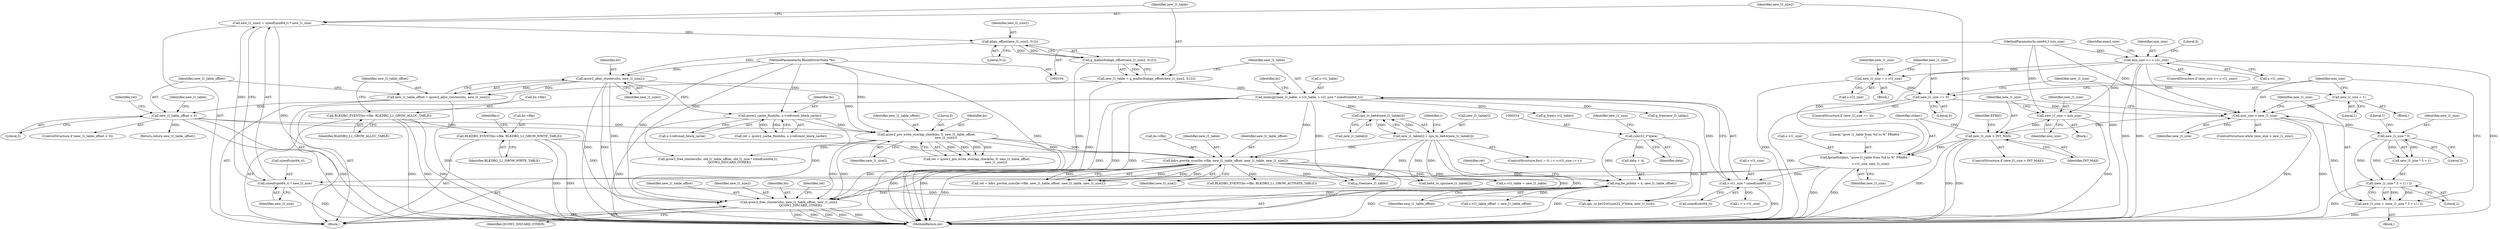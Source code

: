 digraph "1_qemu_cab60de930684c33f67d4e32c7509b567f8c445b@API" {
"1000382" [label="(Call,qcow2_free_clusters(bs, new_l1_table_offset, new_l1_size2,\n                        QCOW2_DISCARD_OTHER))"];
"1000226" [label="(Call,qcow2_cache_flush(bs, s->refcount_block_cache))"];
"1000212" [label="(Call,qcow2_alloc_clusters(bs, new_l1_size2))"];
"1000105" [label="(MethodParameterIn,BlockDriverState *bs)"];
"1000191" [label="(Call,align_offset(new_l1_size2, 512))"];
"1000182" [label="(Call,new_l1_size2 = sizeof(uint64_t) * new_l1_size)"];
"1000184" [label="(Call,sizeof(uint64_t) * new_l1_size)"];
"1000175" [label="(Call,fprintf(stderr, \"grow l1_table from %d to %\" PRId64 \"\n\",\n            s->l1_size, new_l1_size))"];
"1000125" [label="(Call,min_size <= s->l1_size)"];
"1000106" [label="(MethodParameterIn,uint64_t min_size)"];
"1000168" [label="(Call,new_l1_size > INT_MAX)"];
"1000135" [label="(Call,new_l1_size = min_size)"];
"1000154" [label="(Call,min_size > new_l1_size)"];
"1000158" [label="(Call,new_l1_size = (new_l1_size * 3 + 1) / 2)"];
"1000160" [label="(Call,(new_l1_size * 3 + 1) / 2)"];
"1000162" [label="(Call,new_l1_size * 3)"];
"1000150" [label="(Call,new_l1_size = 1)"];
"1000146" [label="(Call,new_l1_size == 0)"];
"1000140" [label="(Call,new_l1_size = s->l1_size)"];
"1000239" [label="(Call,qcow2_pre_write_overlap_check(bs, 0, new_l1_table_offset,\n                                        new_l1_size2))"];
"1000216" [label="(Call,new_l1_table_offset < 0)"];
"1000210" [label="(Call,new_l1_table_offset = qcow2_alloc_clusters(bs, new_l1_size2))"];
"1000276" [label="(Call,bdrv_pwrite_sync(bs->file, new_l1_table_offset, new_l1_table, new_l1_size2))"];
"1000250" [label="(Call,BLKDBG_EVENT(bs->file, BLKDBG_L1_GROW_WRITE_TABLE))"];
"1000205" [label="(Call,BLKDBG_EVENT(bs->file, BLKDBG_L1_GROW_ALLOC_TABLE))"];
"1000194" [label="(Call,memcpy(new_l1_table, s->l1_table, s->l1_size * sizeof(uint64_t)))"];
"1000188" [label="(Call,new_l1_table = g_malloc0(align_offset(new_l1_size2, 512)))"];
"1000190" [label="(Call,g_malloc0(align_offset(new_l1_size2, 512)))"];
"1000199" [label="(Call,s->l1_size * sizeof(uint64_t))"];
"1000266" [label="(Call,new_l1_table[i] = cpu_to_be64(new_l1_table[i]))"];
"1000270" [label="(Call,cpu_to_be64(new_l1_table[i]))"];
"1000317" [label="(Call,stq_be_p(data + 4, new_l1_table_offset))"];
"1000313" [label="(Call,(uint32_t*)data)"];
"1000227" [label="(Identifier,bs)"];
"1000307" [label="(Call,BLKDBG_EVENT(bs->file, BLKDBG_L1_GROW_ACTIVATE_TABLE))"];
"1000141" [label="(Identifier,new_l1_size)"];
"1000162" [label="(Call,new_l1_size * 3)"];
"1000160" [label="(Call,(new_l1_size * 3 + 1) / 2)"];
"1000193" [label="(Literal,512)"];
"1000156" [label="(Identifier,new_l1_size)"];
"1000277" [label="(Call,bs->file)"];
"1000184" [label="(Call,sizeof(uint64_t) * new_l1_size)"];
"1000165" [label="(Literal,1)"];
"1000152" [label="(Literal,1)"];
"1000254" [label="(Identifier,BLKDBG_L1_GROW_WRITE_TABLE)"];
"1000243" [label="(Identifier,new_l1_size2)"];
"1000212" [label="(Call,qcow2_alloc_clusters(bs, new_l1_size2))"];
"1000210" [label="(Call,new_l1_table_offset = qcow2_alloc_clusters(bs, new_l1_size2))"];
"1000157" [label="(Block,)"];
"1000218" [label="(Literal,0)"];
"1000194" [label="(Call,memcpy(new_l1_table, s->l1_table, s->l1_size * sizeof(uint64_t)))"];
"1000139" [label="(Block,)"];
"1000159" [label="(Identifier,new_l1_size)"];
"1000242" [label="(Identifier,new_l1_table_offset)"];
"1000255" [label="(ControlStructure,for(i = 0; i < s->l1_size; i++))"];
"1000188" [label="(Call,new_l1_table = g_malloc0(align_offset(new_l1_size2, 512)))"];
"1000221" [label="(Identifier,new_l1_table)"];
"1000187" [label="(Identifier,new_l1_size)"];
"1000200" [label="(Call,s->l1_size)"];
"1000267" [label="(Call,new_l1_table[i])"];
"1000106" [label="(MethodParameterIn,uint64_t min_size)"];
"1000183" [label="(Identifier,new_l1_size2)"];
"1000354" [label="(Call,s->l1_table = new_l1_table)"];
"1000225" [label="(Identifier,ret)"];
"1000321" [label="(Identifier,new_l1_table_offset)"];
"1000140" [label="(Call,new_l1_size = s->l1_size)"];
"1000154" [label="(Call,min_size > new_l1_size)"];
"1000215" [label="(ControlStructure,if (new_l1_table_offset < 0))"];
"1000382" [label="(Call,qcow2_free_clusters(bs, new_l1_table_offset, new_l1_size2,\n                        QCOW2_DISCARD_OTHER))"];
"1000203" [label="(Call,sizeof(uint64_t))"];
"1000281" [label="(Identifier,new_l1_table)"];
"1000251" [label="(Call,bs->file)"];
"1000168" [label="(Call,new_l1_size > INT_MAX)"];
"1000181" [label="(Identifier,new_l1_size)"];
"1000217" [label="(Identifier,new_l1_table_offset)"];
"1000274" [label="(Call,ret = bdrv_pwrite_sync(bs->file, new_l1_table_offset, new_l1_table, new_l1_size2))"];
"1000174" [label="(Identifier,EFBIG)"];
"1000137" [label="(Identifier,min_size)"];
"1000124" [label="(ControlStructure,if (min_size <= s->l1_size))"];
"1000318" [label="(Call,data + 4)"];
"1000214" [label="(Identifier,new_l1_size2)"];
"1000176" [label="(Identifier,stderr)"];
"1000147" [label="(Identifier,new_l1_size)"];
"1000146" [label="(Call,new_l1_size == 0)"];
"1000213" [label="(Identifier,bs)"];
"1000323" [label="(Identifier,ret)"];
"1000349" [label="(Call,s->l1_table_offset = new_l1_table_offset)"];
"1000224" [label="(Call,ret = qcow2_cache_flush(bs, s->refcount_block_cache))"];
"1000127" [label="(Call,s->l1_size)"];
"1000241" [label="(Literal,0)"];
"1000175" [label="(Call,fprintf(stderr, \"grow l1_table from %d to %\" PRId64 \"\n\",\n            s->l1_size, new_l1_size))"];
"1000380" [label="(Call,g_free(new_l1_table))"];
"1000178" [label="(Call,s->l1_size)"];
"1000266" [label="(Call,new_l1_table[i] = cpu_to_be64(new_l1_table[i]))"];
"1000228" [label="(Call,s->refcount_block_cache)"];
"1000270" [label="(Call,cpu_to_be64(new_l1_table[i]))"];
"1000170" [label="(Identifier,INT_MAX)"];
"1000161" [label="(Call,new_l1_size * 3 + 1)"];
"1000166" [label="(Literal,2)"];
"1000384" [label="(Identifier,new_l1_table_offset)"];
"1000222" [label="(Return,return new_l1_table_offset;)"];
"1000134" [label="(Block,)"];
"1000259" [label="(Call,i < s->l1_size)"];
"1000385" [label="(Identifier,new_l1_size2)"];
"1000315" [label="(Identifier,data)"];
"1000386" [label="(Identifier,QCOW2_DISCARD_OTHER)"];
"1000169" [label="(Identifier,new_l1_size)"];
"1000240" [label="(Identifier,bs)"];
"1000280" [label="(Identifier,new_l1_table_offset)"];
"1000196" [label="(Call,s->l1_table)"];
"1000150" [label="(Call,new_l1_size = 1)"];
"1000389" [label="(MethodReturn,int)"];
"1000265" [label="(Identifier,i)"];
"1000316" [label="(Identifier,new_l1_size)"];
"1000151" [label="(Identifier,new_l1_size)"];
"1000126" [label="(Identifier,min_size)"];
"1000153" [label="(ControlStructure,while (min_size > new_l1_size))"];
"1000303" [label="(Call,be64_to_cpu(new_l1_table[i]))"];
"1000164" [label="(Literal,3)"];
"1000383" [label="(Identifier,bs)"];
"1000340" [label="(Call,g_free(s->l1_table))"];
"1000192" [label="(Identifier,new_l1_size2)"];
"1000177" [label="(Literal,\"grow l1_table from %d to %\" PRId64 \"\n\")"];
"1000195" [label="(Identifier,new_l1_table)"];
"1000105" [label="(MethodParameterIn,BlockDriverState *bs)"];
"1000182" [label="(Call,new_l1_size2 = sizeof(uint64_t) * new_l1_size)"];
"1000257" [label="(Identifier,i)"];
"1000131" [label="(Literal,0)"];
"1000148" [label="(Literal,0)"];
"1000271" [label="(Call,new_l1_table[i])"];
"1000226" [label="(Call,qcow2_cache_flush(bs, s->refcount_block_cache))"];
"1000237" [label="(Call,ret = qcow2_pre_write_overlap_check(bs, 0, new_l1_table_offset,\n                                        new_l1_size2))"];
"1000209" [label="(Identifier,BLKDBG_L1_GROW_ALLOC_TABLE)"];
"1000145" [label="(ControlStructure,if (new_l1_size == 0))"];
"1000206" [label="(Call,bs->file)"];
"1000142" [label="(Call,s->l1_size)"];
"1000369" [label="(Call,qcow2_free_clusters(bs, old_l1_table_offset, old_l1_size * sizeof(uint64_t),\n                        QCOW2_DISCARD_OTHER))"];
"1000135" [label="(Call,new_l1_size = min_size)"];
"1000205" [label="(Call,BLKDBG_EVENT(bs->file, BLKDBG_L1_GROW_ALLOC_TABLE))"];
"1000207" [label="(Identifier,bs)"];
"1000185" [label="(Call,sizeof(uint64_t))"];
"1000312" [label="(Call,cpu_to_be32w((uint32_t*)data, new_l1_size))"];
"1000250" [label="(Call,BLKDBG_EVENT(bs->file, BLKDBG_L1_GROW_WRITE_TABLE))"];
"1000149" [label="(Block,)"];
"1000211" [label="(Identifier,new_l1_table_offset)"];
"1000167" [label="(ControlStructure,if (new_l1_size > INT_MAX))"];
"1000317" [label="(Call,stq_be_p(data + 4, new_l1_table_offset))"];
"1000189" [label="(Identifier,new_l1_table)"];
"1000276" [label="(Call,bdrv_pwrite_sync(bs->file, new_l1_table_offset, new_l1_table, new_l1_size2))"];
"1000282" [label="(Identifier,new_l1_size2)"];
"1000216" [label="(Call,new_l1_table_offset < 0)"];
"1000125" [label="(Call,min_size <= s->l1_size)"];
"1000388" [label="(Identifier,ret)"];
"1000163" [label="(Identifier,new_l1_size)"];
"1000190" [label="(Call,g_malloc0(align_offset(new_l1_size2, 512)))"];
"1000313" [label="(Call,(uint32_t*)data)"];
"1000136" [label="(Identifier,new_l1_size)"];
"1000191" [label="(Call,align_offset(new_l1_size2, 512))"];
"1000155" [label="(Identifier,min_size)"];
"1000133" [label="(Identifier,exact_size)"];
"1000158" [label="(Call,new_l1_size = (new_l1_size * 3 + 1) / 2)"];
"1000220" [label="(Call,g_free(new_l1_table))"];
"1000199" [label="(Call,s->l1_size * sizeof(uint64_t))"];
"1000108" [label="(Block,)"];
"1000239" [label="(Call,qcow2_pre_write_overlap_check(bs, 0, new_l1_table_offset,\n                                        new_l1_size2))"];
"1000382" -> "1000108"  [label="AST: "];
"1000382" -> "1000386"  [label="CFG: "];
"1000383" -> "1000382"  [label="AST: "];
"1000384" -> "1000382"  [label="AST: "];
"1000385" -> "1000382"  [label="AST: "];
"1000386" -> "1000382"  [label="AST: "];
"1000388" -> "1000382"  [label="CFG: "];
"1000382" -> "1000389"  [label="DDG: "];
"1000382" -> "1000389"  [label="DDG: "];
"1000382" -> "1000389"  [label="DDG: "];
"1000382" -> "1000389"  [label="DDG: "];
"1000382" -> "1000389"  [label="DDG: "];
"1000226" -> "1000382"  [label="DDG: "];
"1000239" -> "1000382"  [label="DDG: "];
"1000239" -> "1000382"  [label="DDG: "];
"1000239" -> "1000382"  [label="DDG: "];
"1000105" -> "1000382"  [label="DDG: "];
"1000276" -> "1000382"  [label="DDG: "];
"1000276" -> "1000382"  [label="DDG: "];
"1000216" -> "1000382"  [label="DDG: "];
"1000317" -> "1000382"  [label="DDG: "];
"1000212" -> "1000382"  [label="DDG: "];
"1000226" -> "1000224"  [label="AST: "];
"1000226" -> "1000228"  [label="CFG: "];
"1000227" -> "1000226"  [label="AST: "];
"1000228" -> "1000226"  [label="AST: "];
"1000224" -> "1000226"  [label="CFG: "];
"1000226" -> "1000389"  [label="DDG: "];
"1000226" -> "1000224"  [label="DDG: "];
"1000226" -> "1000224"  [label="DDG: "];
"1000212" -> "1000226"  [label="DDG: "];
"1000105" -> "1000226"  [label="DDG: "];
"1000226" -> "1000239"  [label="DDG: "];
"1000212" -> "1000210"  [label="AST: "];
"1000212" -> "1000214"  [label="CFG: "];
"1000213" -> "1000212"  [label="AST: "];
"1000214" -> "1000212"  [label="AST: "];
"1000210" -> "1000212"  [label="CFG: "];
"1000212" -> "1000389"  [label="DDG: "];
"1000212" -> "1000389"  [label="DDG: "];
"1000212" -> "1000210"  [label="DDG: "];
"1000212" -> "1000210"  [label="DDG: "];
"1000105" -> "1000212"  [label="DDG: "];
"1000191" -> "1000212"  [label="DDG: "];
"1000212" -> "1000239"  [label="DDG: "];
"1000105" -> "1000104"  [label="AST: "];
"1000105" -> "1000389"  [label="DDG: "];
"1000105" -> "1000239"  [label="DDG: "];
"1000105" -> "1000369"  [label="DDG: "];
"1000191" -> "1000190"  [label="AST: "];
"1000191" -> "1000193"  [label="CFG: "];
"1000192" -> "1000191"  [label="AST: "];
"1000193" -> "1000191"  [label="AST: "];
"1000190" -> "1000191"  [label="CFG: "];
"1000191" -> "1000190"  [label="DDG: "];
"1000191" -> "1000190"  [label="DDG: "];
"1000182" -> "1000191"  [label="DDG: "];
"1000182" -> "1000108"  [label="AST: "];
"1000182" -> "1000184"  [label="CFG: "];
"1000183" -> "1000182"  [label="AST: "];
"1000184" -> "1000182"  [label="AST: "];
"1000189" -> "1000182"  [label="CFG: "];
"1000182" -> "1000389"  [label="DDG: "];
"1000184" -> "1000182"  [label="DDG: "];
"1000184" -> "1000187"  [label="CFG: "];
"1000185" -> "1000184"  [label="AST: "];
"1000187" -> "1000184"  [label="AST: "];
"1000184" -> "1000389"  [label="DDG: "];
"1000175" -> "1000184"  [label="DDG: "];
"1000184" -> "1000312"  [label="DDG: "];
"1000175" -> "1000108"  [label="AST: "];
"1000175" -> "1000181"  [label="CFG: "];
"1000176" -> "1000175"  [label="AST: "];
"1000177" -> "1000175"  [label="AST: "];
"1000178" -> "1000175"  [label="AST: "];
"1000181" -> "1000175"  [label="AST: "];
"1000183" -> "1000175"  [label="CFG: "];
"1000175" -> "1000389"  [label="DDG: "];
"1000175" -> "1000389"  [label="DDG: "];
"1000125" -> "1000175"  [label="DDG: "];
"1000168" -> "1000175"  [label="DDG: "];
"1000175" -> "1000199"  [label="DDG: "];
"1000125" -> "1000124"  [label="AST: "];
"1000125" -> "1000127"  [label="CFG: "];
"1000126" -> "1000125"  [label="AST: "];
"1000127" -> "1000125"  [label="AST: "];
"1000131" -> "1000125"  [label="CFG: "];
"1000133" -> "1000125"  [label="CFG: "];
"1000125" -> "1000389"  [label="DDG: "];
"1000125" -> "1000389"  [label="DDG: "];
"1000125" -> "1000389"  [label="DDG: "];
"1000106" -> "1000125"  [label="DDG: "];
"1000125" -> "1000135"  [label="DDG: "];
"1000125" -> "1000140"  [label="DDG: "];
"1000125" -> "1000154"  [label="DDG: "];
"1000106" -> "1000104"  [label="AST: "];
"1000106" -> "1000389"  [label="DDG: "];
"1000106" -> "1000135"  [label="DDG: "];
"1000106" -> "1000154"  [label="DDG: "];
"1000168" -> "1000167"  [label="AST: "];
"1000168" -> "1000170"  [label="CFG: "];
"1000169" -> "1000168"  [label="AST: "];
"1000170" -> "1000168"  [label="AST: "];
"1000174" -> "1000168"  [label="CFG: "];
"1000176" -> "1000168"  [label="CFG: "];
"1000168" -> "1000389"  [label="DDG: "];
"1000168" -> "1000389"  [label="DDG: "];
"1000168" -> "1000389"  [label="DDG: "];
"1000135" -> "1000168"  [label="DDG: "];
"1000154" -> "1000168"  [label="DDG: "];
"1000135" -> "1000134"  [label="AST: "];
"1000135" -> "1000137"  [label="CFG: "];
"1000136" -> "1000135"  [label="AST: "];
"1000137" -> "1000135"  [label="AST: "];
"1000169" -> "1000135"  [label="CFG: "];
"1000135" -> "1000389"  [label="DDG: "];
"1000154" -> "1000153"  [label="AST: "];
"1000154" -> "1000156"  [label="CFG: "];
"1000155" -> "1000154"  [label="AST: "];
"1000156" -> "1000154"  [label="AST: "];
"1000159" -> "1000154"  [label="CFG: "];
"1000169" -> "1000154"  [label="CFG: "];
"1000154" -> "1000389"  [label="DDG: "];
"1000154" -> "1000389"  [label="DDG: "];
"1000158" -> "1000154"  [label="DDG: "];
"1000150" -> "1000154"  [label="DDG: "];
"1000146" -> "1000154"  [label="DDG: "];
"1000154" -> "1000162"  [label="DDG: "];
"1000158" -> "1000157"  [label="AST: "];
"1000158" -> "1000160"  [label="CFG: "];
"1000159" -> "1000158"  [label="AST: "];
"1000160" -> "1000158"  [label="AST: "];
"1000155" -> "1000158"  [label="CFG: "];
"1000158" -> "1000389"  [label="DDG: "];
"1000160" -> "1000158"  [label="DDG: "];
"1000160" -> "1000158"  [label="DDG: "];
"1000160" -> "1000166"  [label="CFG: "];
"1000161" -> "1000160"  [label="AST: "];
"1000166" -> "1000160"  [label="AST: "];
"1000160" -> "1000389"  [label="DDG: "];
"1000162" -> "1000160"  [label="DDG: "];
"1000162" -> "1000160"  [label="DDG: "];
"1000162" -> "1000161"  [label="AST: "];
"1000162" -> "1000164"  [label="CFG: "];
"1000163" -> "1000162"  [label="AST: "];
"1000164" -> "1000162"  [label="AST: "];
"1000165" -> "1000162"  [label="CFG: "];
"1000162" -> "1000161"  [label="DDG: "];
"1000162" -> "1000161"  [label="DDG: "];
"1000150" -> "1000149"  [label="AST: "];
"1000150" -> "1000152"  [label="CFG: "];
"1000151" -> "1000150"  [label="AST: "];
"1000152" -> "1000150"  [label="AST: "];
"1000155" -> "1000150"  [label="CFG: "];
"1000146" -> "1000145"  [label="AST: "];
"1000146" -> "1000148"  [label="CFG: "];
"1000147" -> "1000146"  [label="AST: "];
"1000148" -> "1000146"  [label="AST: "];
"1000151" -> "1000146"  [label="CFG: "];
"1000155" -> "1000146"  [label="CFG: "];
"1000146" -> "1000389"  [label="DDG: "];
"1000140" -> "1000146"  [label="DDG: "];
"1000140" -> "1000139"  [label="AST: "];
"1000140" -> "1000142"  [label="CFG: "];
"1000141" -> "1000140"  [label="AST: "];
"1000142" -> "1000140"  [label="AST: "];
"1000147" -> "1000140"  [label="CFG: "];
"1000140" -> "1000389"  [label="DDG: "];
"1000239" -> "1000237"  [label="AST: "];
"1000239" -> "1000243"  [label="CFG: "];
"1000240" -> "1000239"  [label="AST: "];
"1000241" -> "1000239"  [label="AST: "];
"1000242" -> "1000239"  [label="AST: "];
"1000243" -> "1000239"  [label="AST: "];
"1000237" -> "1000239"  [label="CFG: "];
"1000239" -> "1000237"  [label="DDG: "];
"1000239" -> "1000237"  [label="DDG: "];
"1000239" -> "1000237"  [label="DDG: "];
"1000239" -> "1000237"  [label="DDG: "];
"1000216" -> "1000239"  [label="DDG: "];
"1000239" -> "1000276"  [label="DDG: "];
"1000239" -> "1000276"  [label="DDG: "];
"1000239" -> "1000369"  [label="DDG: "];
"1000216" -> "1000215"  [label="AST: "];
"1000216" -> "1000218"  [label="CFG: "];
"1000217" -> "1000216"  [label="AST: "];
"1000218" -> "1000216"  [label="AST: "];
"1000221" -> "1000216"  [label="CFG: "];
"1000225" -> "1000216"  [label="CFG: "];
"1000216" -> "1000389"  [label="DDG: "];
"1000216" -> "1000389"  [label="DDG: "];
"1000210" -> "1000216"  [label="DDG: "];
"1000216" -> "1000222"  [label="DDG: "];
"1000210" -> "1000108"  [label="AST: "];
"1000211" -> "1000210"  [label="AST: "];
"1000217" -> "1000210"  [label="CFG: "];
"1000210" -> "1000389"  [label="DDG: "];
"1000276" -> "1000274"  [label="AST: "];
"1000276" -> "1000282"  [label="CFG: "];
"1000277" -> "1000276"  [label="AST: "];
"1000280" -> "1000276"  [label="AST: "];
"1000281" -> "1000276"  [label="AST: "];
"1000282" -> "1000276"  [label="AST: "];
"1000274" -> "1000276"  [label="CFG: "];
"1000276" -> "1000389"  [label="DDG: "];
"1000276" -> "1000389"  [label="DDG: "];
"1000276" -> "1000274"  [label="DDG: "];
"1000276" -> "1000274"  [label="DDG: "];
"1000276" -> "1000274"  [label="DDG: "];
"1000276" -> "1000274"  [label="DDG: "];
"1000250" -> "1000276"  [label="DDG: "];
"1000194" -> "1000276"  [label="DDG: "];
"1000266" -> "1000276"  [label="DDG: "];
"1000276" -> "1000303"  [label="DDG: "];
"1000276" -> "1000307"  [label="DDG: "];
"1000276" -> "1000317"  [label="DDG: "];
"1000276" -> "1000354"  [label="DDG: "];
"1000276" -> "1000380"  [label="DDG: "];
"1000250" -> "1000108"  [label="AST: "];
"1000250" -> "1000254"  [label="CFG: "];
"1000251" -> "1000250"  [label="AST: "];
"1000254" -> "1000250"  [label="AST: "];
"1000257" -> "1000250"  [label="CFG: "];
"1000250" -> "1000389"  [label="DDG: "];
"1000250" -> "1000389"  [label="DDG: "];
"1000205" -> "1000250"  [label="DDG: "];
"1000205" -> "1000108"  [label="AST: "];
"1000205" -> "1000209"  [label="CFG: "];
"1000206" -> "1000205"  [label="AST: "];
"1000209" -> "1000205"  [label="AST: "];
"1000211" -> "1000205"  [label="CFG: "];
"1000205" -> "1000389"  [label="DDG: "];
"1000205" -> "1000389"  [label="DDG: "];
"1000205" -> "1000389"  [label="DDG: "];
"1000194" -> "1000108"  [label="AST: "];
"1000194" -> "1000199"  [label="CFG: "];
"1000195" -> "1000194"  [label="AST: "];
"1000196" -> "1000194"  [label="AST: "];
"1000199" -> "1000194"  [label="AST: "];
"1000207" -> "1000194"  [label="CFG: "];
"1000194" -> "1000389"  [label="DDG: "];
"1000194" -> "1000389"  [label="DDG: "];
"1000194" -> "1000389"  [label="DDG: "];
"1000188" -> "1000194"  [label="DDG: "];
"1000199" -> "1000194"  [label="DDG: "];
"1000194" -> "1000220"  [label="DDG: "];
"1000194" -> "1000270"  [label="DDG: "];
"1000194" -> "1000340"  [label="DDG: "];
"1000194" -> "1000380"  [label="DDG: "];
"1000188" -> "1000108"  [label="AST: "];
"1000188" -> "1000190"  [label="CFG: "];
"1000189" -> "1000188"  [label="AST: "];
"1000190" -> "1000188"  [label="AST: "];
"1000195" -> "1000188"  [label="CFG: "];
"1000188" -> "1000389"  [label="DDG: "];
"1000190" -> "1000188"  [label="DDG: "];
"1000190" -> "1000389"  [label="DDG: "];
"1000199" -> "1000203"  [label="CFG: "];
"1000200" -> "1000199"  [label="AST: "];
"1000203" -> "1000199"  [label="AST: "];
"1000199" -> "1000389"  [label="DDG: "];
"1000199" -> "1000259"  [label="DDG: "];
"1000266" -> "1000255"  [label="AST: "];
"1000266" -> "1000270"  [label="CFG: "];
"1000267" -> "1000266"  [label="AST: "];
"1000270" -> "1000266"  [label="AST: "];
"1000265" -> "1000266"  [label="CFG: "];
"1000266" -> "1000389"  [label="DDG: "];
"1000266" -> "1000389"  [label="DDG: "];
"1000270" -> "1000266"  [label="DDG: "];
"1000266" -> "1000270"  [label="DDG: "];
"1000266" -> "1000303"  [label="DDG: "];
"1000266" -> "1000354"  [label="DDG: "];
"1000266" -> "1000380"  [label="DDG: "];
"1000270" -> "1000271"  [label="CFG: "];
"1000271" -> "1000270"  [label="AST: "];
"1000317" -> "1000108"  [label="AST: "];
"1000317" -> "1000321"  [label="CFG: "];
"1000318" -> "1000317"  [label="AST: "];
"1000321" -> "1000317"  [label="AST: "];
"1000323" -> "1000317"  [label="CFG: "];
"1000317" -> "1000389"  [label="DDG: "];
"1000317" -> "1000389"  [label="DDG: "];
"1000313" -> "1000317"  [label="DDG: "];
"1000317" -> "1000349"  [label="DDG: "];
"1000313" -> "1000312"  [label="AST: "];
"1000313" -> "1000315"  [label="CFG: "];
"1000314" -> "1000313"  [label="AST: "];
"1000315" -> "1000313"  [label="AST: "];
"1000316" -> "1000313"  [label="CFG: "];
"1000313" -> "1000312"  [label="DDG: "];
"1000313" -> "1000318"  [label="DDG: "];
}
